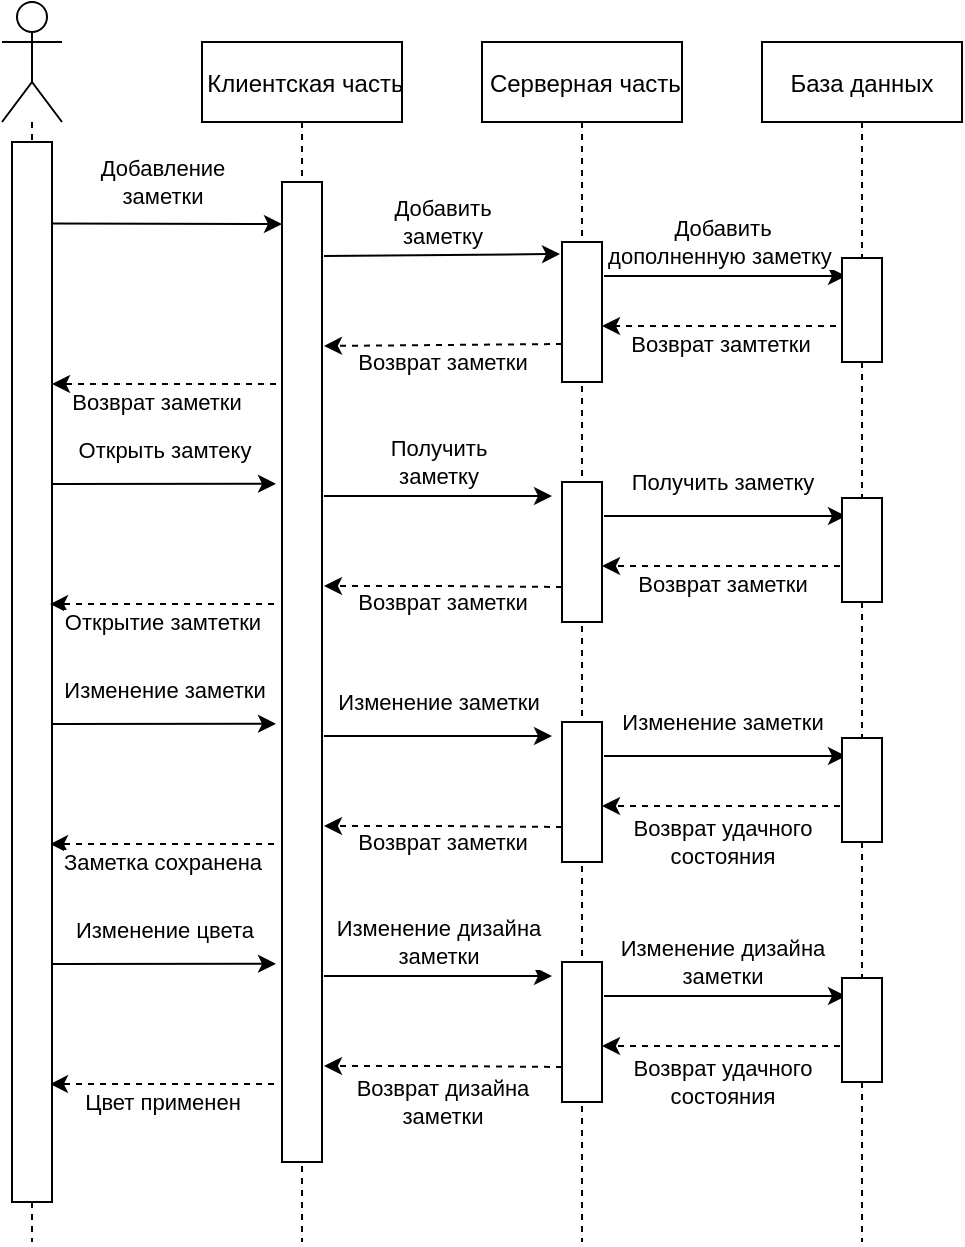 <mxfile version="15.8.7" type="device"><diagram id="kgpKYQtTHZ0yAKxKKP6v" name="Page-1"><mxGraphModel dx="1422" dy="865" grid="1" gridSize="10" guides="1" tooltips="1" connect="1" arrows="1" fold="1" page="1" pageScale="1" pageWidth="850" pageHeight="1100" math="0" shadow="0"><root><mxCell id="0"/><mxCell id="1" parent="0"/><mxCell id="3nuBFxr9cyL0pnOWT2aG-5" value=" Клиентская часть" style="shape=umlLifeline;perimeter=lifelinePerimeter;container=1;collapsible=0;recursiveResize=0;rounded=0;shadow=0;strokeWidth=1;" parent="1" vertex="1"><mxGeometry x="300" y="80" width="100" height="600" as="geometry"/></mxCell><mxCell id="RAT6VOIHHX5JBdPl5J7v-21" value="Возврат заметки" style="endArrow=classic;html=1;rounded=0;dashed=1;exitX=-0.15;exitY=0.206;exitDx=0;exitDy=0;exitPerimeter=0;" edge="1" parent="3nuBFxr9cyL0pnOWT2aG-5" source="RAT6VOIHHX5JBdPl5J7v-8"><mxGeometry x="0.077" y="9" width="50" height="50" relative="1" as="geometry"><mxPoint x="44" y="170" as="sourcePoint"/><mxPoint x="-75" y="171" as="targetPoint"/><mxPoint as="offset"/></mxGeometry></mxCell><mxCell id="RAT6VOIHHX5JBdPl5J7v-29" value="Открыть замтеку" style="endArrow=classic;html=1;rounded=0;entryX=-0.15;entryY=0.308;entryDx=0;entryDy=0;entryPerimeter=0;" edge="1" parent="3nuBFxr9cyL0pnOWT2aG-5" target="RAT6VOIHHX5JBdPl5J7v-8"><mxGeometry x="0.002" y="16" width="50" height="50" relative="1" as="geometry"><mxPoint x="-75" y="221" as="sourcePoint"/><mxPoint x="30" y="221" as="targetPoint"/><mxPoint y="-1" as="offset"/></mxGeometry></mxCell><mxCell id="RAT6VOIHHX5JBdPl5J7v-7" style="edgeStyle=orthogonalEdgeStyle;rounded=0;orthogonalLoop=1;jettySize=auto;html=1;dashed=1;endArrow=none;endFill=0;" edge="1" parent="1" source="RAT6VOIHHX5JBdPl5J7v-1"><mxGeometry relative="1" as="geometry"><mxPoint x="215" y="680" as="targetPoint"/></mxGeometry></mxCell><mxCell id="RAT6VOIHHX5JBdPl5J7v-1" value="" style="shape=umlActor;verticalLabelPosition=bottom;verticalAlign=top;html=1;outlineConnect=0;" vertex="1" parent="1"><mxGeometry x="200" y="60" width="30" height="60" as="geometry"/></mxCell><mxCell id="RAT6VOIHHX5JBdPl5J7v-5" value=" Серверная часть" style="shape=umlLifeline;perimeter=lifelinePerimeter;container=1;collapsible=0;recursiveResize=0;rounded=0;shadow=0;strokeWidth=1;" vertex="1" parent="1"><mxGeometry x="440" y="80" width="100" height="600" as="geometry"/></mxCell><mxCell id="RAT6VOIHHX5JBdPl5J7v-12" value="" style="rounded=0;whiteSpace=wrap;html=1;" vertex="1" parent="RAT6VOIHHX5JBdPl5J7v-5"><mxGeometry x="40" y="100" width="20" height="70" as="geometry"/></mxCell><mxCell id="RAT6VOIHHX5JBdPl5J7v-20" value="Возврат заметки" style="endArrow=classic;html=1;rounded=0;dashed=1;" edge="1" parent="RAT6VOIHHX5JBdPl5J7v-5"><mxGeometry x="0.01" y="8" width="50" height="50" relative="1" as="geometry"><mxPoint x="40" y="151" as="sourcePoint"/><mxPoint x="-79" y="152" as="targetPoint"/><mxPoint as="offset"/></mxGeometry></mxCell><mxCell id="RAT6VOIHHX5JBdPl5J7v-6" value="База данных" style="shape=umlLifeline;perimeter=lifelinePerimeter;container=1;collapsible=0;recursiveResize=0;rounded=0;shadow=0;strokeWidth=1;" vertex="1" parent="1"><mxGeometry x="580" y="80" width="100" height="600" as="geometry"/></mxCell><mxCell id="RAT6VOIHHX5JBdPl5J7v-22" value="" style="rounded=0;whiteSpace=wrap;html=1;" vertex="1" parent="RAT6VOIHHX5JBdPl5J7v-6"><mxGeometry x="-100" y="220" width="20" height="70" as="geometry"/></mxCell><mxCell id="RAT6VOIHHX5JBdPl5J7v-23" value="Возврат заметки" style="endArrow=classic;html=1;rounded=0;dashed=1;exitX=0;exitY=0.75;exitDx=0;exitDy=0;" edge="1" parent="RAT6VOIHHX5JBdPl5J7v-6" source="RAT6VOIHHX5JBdPl5J7v-22"><mxGeometry x="0.007" y="8" width="50" height="50" relative="1" as="geometry"><mxPoint x="-100" y="271" as="sourcePoint"/><mxPoint x="-219" y="272" as="targetPoint"/><Array as="points"><mxPoint x="-160" y="272"/></Array><mxPoint as="offset"/></mxGeometry></mxCell><mxCell id="RAT6VOIHHX5JBdPl5J7v-24" value="Получить&lt;br&gt;заметку" style="endArrow=classic;html=1;rounded=0;" edge="1" parent="RAT6VOIHHX5JBdPl5J7v-6"><mxGeometry x="0.002" y="16" width="50" height="50" relative="1" as="geometry"><mxPoint x="-219" y="227" as="sourcePoint"/><mxPoint x="-105" y="227" as="targetPoint"/><mxPoint y="-1" as="offset"/></mxGeometry></mxCell><mxCell id="RAT6VOIHHX5JBdPl5J7v-25" value="" style="endArrow=classic;html=1;rounded=0;" edge="1" parent="RAT6VOIHHX5JBdPl5J7v-6"><mxGeometry width="50" height="50" relative="1" as="geometry"><mxPoint x="-79" y="237" as="sourcePoint"/><mxPoint x="42" y="237" as="targetPoint"/></mxGeometry></mxCell><mxCell id="RAT6VOIHHX5JBdPl5J7v-26" value="Получить заметку" style="edgeLabel;html=1;align=center;verticalAlign=middle;resizable=0;points=[];" vertex="1" connectable="0" parent="RAT6VOIHHX5JBdPl5J7v-25"><mxGeometry x="-0.207" relative="1" as="geometry"><mxPoint x="11" y="-17" as="offset"/></mxGeometry></mxCell><mxCell id="RAT6VOIHHX5JBdPl5J7v-27" value="" style="rounded=0;whiteSpace=wrap;html=1;" vertex="1" parent="RAT6VOIHHX5JBdPl5J7v-6"><mxGeometry x="40" y="228" width="20" height="52" as="geometry"/></mxCell><mxCell id="RAT6VOIHHX5JBdPl5J7v-28" value="Возврат заметки" style="endArrow=classic;html=1;rounded=0;dashed=1;" edge="1" parent="RAT6VOIHHX5JBdPl5J7v-6"><mxGeometry x="-0.007" y="9" width="50" height="50" relative="1" as="geometry"><mxPoint x="39" y="262" as="sourcePoint"/><mxPoint x="-80" y="262" as="targetPoint"/><mxPoint as="offset"/></mxGeometry></mxCell><mxCell id="RAT6VOIHHX5JBdPl5J7v-31" value="Изменение заметки" style="endArrow=classic;html=1;rounded=0;entryX=-0.15;entryY=0.308;entryDx=0;entryDy=0;entryPerimeter=0;" edge="1" parent="RAT6VOIHHX5JBdPl5J7v-6"><mxGeometry x="0.002" y="16" width="50" height="50" relative="1" as="geometry"><mxPoint x="-355" y="341" as="sourcePoint"/><mxPoint x="-243" y="340.92" as="targetPoint"/><mxPoint y="-1" as="offset"/></mxGeometry></mxCell><mxCell id="RAT6VOIHHX5JBdPl5J7v-32" value="" style="rounded=0;whiteSpace=wrap;html=1;" vertex="1" parent="RAT6VOIHHX5JBdPl5J7v-6"><mxGeometry x="-100" y="340" width="20" height="70" as="geometry"/></mxCell><mxCell id="RAT6VOIHHX5JBdPl5J7v-33" value="Возврат заметки" style="endArrow=classic;html=1;rounded=0;dashed=1;exitX=0;exitY=0.75;exitDx=0;exitDy=0;" edge="1" parent="RAT6VOIHHX5JBdPl5J7v-6" source="RAT6VOIHHX5JBdPl5J7v-32"><mxGeometry x="0.007" y="8" width="50" height="50" relative="1" as="geometry"><mxPoint x="-680" y="311" as="sourcePoint"/><mxPoint x="-219" y="392" as="targetPoint"/><Array as="points"><mxPoint x="-160" y="392"/></Array><mxPoint as="offset"/></mxGeometry></mxCell><mxCell id="RAT6VOIHHX5JBdPl5J7v-34" value="Изменение заметки" style="endArrow=classic;html=1;rounded=0;" edge="1" parent="RAT6VOIHHX5JBdPl5J7v-6"><mxGeometry x="0.002" y="16" width="50" height="50" relative="1" as="geometry"><mxPoint x="-219" y="347" as="sourcePoint"/><mxPoint x="-105" y="347" as="targetPoint"/><mxPoint y="-1" as="offset"/></mxGeometry></mxCell><mxCell id="RAT6VOIHHX5JBdPl5J7v-35" value="" style="endArrow=classic;html=1;rounded=0;" edge="1" parent="RAT6VOIHHX5JBdPl5J7v-6"><mxGeometry width="50" height="50" relative="1" as="geometry"><mxPoint x="-79" y="357" as="sourcePoint"/><mxPoint x="42" y="357" as="targetPoint"/></mxGeometry></mxCell><mxCell id="RAT6VOIHHX5JBdPl5J7v-36" value="Изменение заметки" style="edgeLabel;html=1;align=center;verticalAlign=middle;resizable=0;points=[];" vertex="1" connectable="0" parent="RAT6VOIHHX5JBdPl5J7v-35"><mxGeometry x="-0.207" relative="1" as="geometry"><mxPoint x="11" y="-17" as="offset"/></mxGeometry></mxCell><mxCell id="RAT6VOIHHX5JBdPl5J7v-37" value="" style="rounded=0;whiteSpace=wrap;html=1;" vertex="1" parent="RAT6VOIHHX5JBdPl5J7v-6"><mxGeometry x="40" y="348" width="20" height="52" as="geometry"/></mxCell><mxCell id="RAT6VOIHHX5JBdPl5J7v-38" value="Возврат удачного &lt;br&gt;состояния" style="endArrow=classic;html=1;rounded=0;dashed=1;" edge="1" parent="RAT6VOIHHX5JBdPl5J7v-6"><mxGeometry x="-0.008" y="18" width="50" height="50" relative="1" as="geometry"><mxPoint x="39" y="382" as="sourcePoint"/><mxPoint x="-80" y="382" as="targetPoint"/><mxPoint as="offset"/></mxGeometry></mxCell><mxCell id="RAT6VOIHHX5JBdPl5J7v-39" value="Заметка сохранена" style="endArrow=classic;html=1;rounded=0;dashed=1;exitX=-0.15;exitY=0.206;exitDx=0;exitDy=0;exitPerimeter=0;" edge="1" parent="RAT6VOIHHX5JBdPl5J7v-6"><mxGeometry x="0.0" y="9" width="50" height="50" relative="1" as="geometry"><mxPoint x="-244" y="401" as="sourcePoint"/><mxPoint x="-356" y="401.06" as="targetPoint"/><mxPoint as="offset"/></mxGeometry></mxCell><mxCell id="RAT6VOIHHX5JBdPl5J7v-40" value="Изменение цвета" style="endArrow=classic;html=1;rounded=0;entryX=-0.15;entryY=0.308;entryDx=0;entryDy=0;entryPerimeter=0;" edge="1" parent="RAT6VOIHHX5JBdPl5J7v-6"><mxGeometry x="0.002" y="16" width="50" height="50" relative="1" as="geometry"><mxPoint x="-355" y="461" as="sourcePoint"/><mxPoint x="-243" y="460.92" as="targetPoint"/><mxPoint y="-1" as="offset"/></mxGeometry></mxCell><mxCell id="RAT6VOIHHX5JBdPl5J7v-41" value="" style="rounded=0;whiteSpace=wrap;html=1;" vertex="1" parent="RAT6VOIHHX5JBdPl5J7v-6"><mxGeometry x="-100" y="460" width="20" height="70" as="geometry"/></mxCell><mxCell id="RAT6VOIHHX5JBdPl5J7v-42" value="Возврат дизайна&lt;br&gt;заметки" style="endArrow=classic;html=1;rounded=0;dashed=1;exitX=0;exitY=0.75;exitDx=0;exitDy=0;" edge="1" parent="RAT6VOIHHX5JBdPl5J7v-6" source="RAT6VOIHHX5JBdPl5J7v-41"><mxGeometry x="0.006" y="18" width="50" height="50" relative="1" as="geometry"><mxPoint x="-1260" y="351" as="sourcePoint"/><mxPoint x="-219" y="512" as="targetPoint"/><Array as="points"><mxPoint x="-160" y="512"/></Array><mxPoint as="offset"/></mxGeometry></mxCell><mxCell id="RAT6VOIHHX5JBdPl5J7v-43" value="Изменение дизайна &lt;br&gt;заметки" style="endArrow=classic;html=1;rounded=0;" edge="1" parent="RAT6VOIHHX5JBdPl5J7v-6"><mxGeometry x="0.002" y="16" width="50" height="50" relative="1" as="geometry"><mxPoint x="-219" y="467" as="sourcePoint"/><mxPoint x="-105" y="467" as="targetPoint"/><mxPoint y="-1" as="offset"/></mxGeometry></mxCell><mxCell id="RAT6VOIHHX5JBdPl5J7v-44" value="" style="endArrow=classic;html=1;rounded=0;" edge="1" parent="RAT6VOIHHX5JBdPl5J7v-6"><mxGeometry width="50" height="50" relative="1" as="geometry"><mxPoint x="-79" y="477" as="sourcePoint"/><mxPoint x="42" y="477" as="targetPoint"/></mxGeometry></mxCell><mxCell id="RAT6VOIHHX5JBdPl5J7v-45" value="Изменение дизайна&lt;br&gt;заметки" style="edgeLabel;html=1;align=center;verticalAlign=middle;resizable=0;points=[];" vertex="1" connectable="0" parent="RAT6VOIHHX5JBdPl5J7v-44"><mxGeometry x="-0.207" relative="1" as="geometry"><mxPoint x="11" y="-17" as="offset"/></mxGeometry></mxCell><mxCell id="RAT6VOIHHX5JBdPl5J7v-46" value="" style="rounded=0;whiteSpace=wrap;html=1;" vertex="1" parent="RAT6VOIHHX5JBdPl5J7v-6"><mxGeometry x="40" y="468" width="20" height="52" as="geometry"/></mxCell><mxCell id="RAT6VOIHHX5JBdPl5J7v-47" value="Возврат удачного &lt;br&gt;состояния" style="endArrow=classic;html=1;rounded=0;dashed=1;" edge="1" parent="RAT6VOIHHX5JBdPl5J7v-6"><mxGeometry x="-0.008" y="18" width="50" height="50" relative="1" as="geometry"><mxPoint x="39" y="502" as="sourcePoint"/><mxPoint x="-80" y="502" as="targetPoint"/><mxPoint as="offset"/></mxGeometry></mxCell><mxCell id="RAT6VOIHHX5JBdPl5J7v-48" value="Цвет применен" style="endArrow=classic;html=1;rounded=0;dashed=1;exitX=-0.15;exitY=0.206;exitDx=0;exitDy=0;exitPerimeter=0;" edge="1" parent="RAT6VOIHHX5JBdPl5J7v-6"><mxGeometry x="0.0" y="9" width="50" height="50" relative="1" as="geometry"><mxPoint x="-244" y="521" as="sourcePoint"/><mxPoint x="-356" y="521.06" as="targetPoint"/><mxPoint as="offset"/></mxGeometry></mxCell><mxCell id="RAT6VOIHHX5JBdPl5J7v-8" value="" style="rounded=0;whiteSpace=wrap;html=1;" vertex="1" parent="1"><mxGeometry x="340" y="150" width="20" height="490" as="geometry"/></mxCell><mxCell id="RAT6VOIHHX5JBdPl5J7v-9" value="" style="rounded=0;whiteSpace=wrap;html=1;" vertex="1" parent="1"><mxGeometry x="205" y="130" width="20" height="530" as="geometry"/></mxCell><mxCell id="RAT6VOIHHX5JBdPl5J7v-11" value="Добавление&lt;br&gt;заметки" style="endArrow=classic;html=1;rounded=0;exitX=1;exitY=0.077;exitDx=0;exitDy=0;exitPerimeter=0;" edge="1" parent="1" source="RAT6VOIHHX5JBdPl5J7v-9"><mxGeometry x="-0.044" y="21" width="50" height="50" relative="1" as="geometry"><mxPoint x="400" y="470" as="sourcePoint"/><mxPoint x="340" y="171" as="targetPoint"/><mxPoint as="offset"/></mxGeometry></mxCell><mxCell id="RAT6VOIHHX5JBdPl5J7v-15" value="Добавить &lt;br&gt;заметку" style="endArrow=classic;html=1;rounded=0;" edge="1" parent="1"><mxGeometry x="0.002" y="16" width="50" height="50" relative="1" as="geometry"><mxPoint x="361" y="187" as="sourcePoint"/><mxPoint x="479" y="186" as="targetPoint"/><mxPoint y="-1" as="offset"/></mxGeometry></mxCell><mxCell id="RAT6VOIHHX5JBdPl5J7v-16" value="" style="endArrow=classic;html=1;rounded=0;" edge="1" parent="1"><mxGeometry width="50" height="50" relative="1" as="geometry"><mxPoint x="501" y="197" as="sourcePoint"/><mxPoint x="622" y="197" as="targetPoint"/></mxGeometry></mxCell><mxCell id="RAT6VOIHHX5JBdPl5J7v-18" value="Добавить&lt;br&gt;дополненную заметку&amp;nbsp;" style="edgeLabel;html=1;align=center;verticalAlign=middle;resizable=0;points=[];" vertex="1" connectable="0" parent="RAT6VOIHHX5JBdPl5J7v-16"><mxGeometry x="-0.207" relative="1" as="geometry"><mxPoint x="11" y="-17" as="offset"/></mxGeometry></mxCell><mxCell id="RAT6VOIHHX5JBdPl5J7v-17" value="" style="rounded=0;whiteSpace=wrap;html=1;" vertex="1" parent="1"><mxGeometry x="620" y="188" width="20" height="52" as="geometry"/></mxCell><mxCell id="RAT6VOIHHX5JBdPl5J7v-19" value="Возврат замтетки" style="endArrow=classic;html=1;rounded=0;dashed=1;" edge="1" parent="1"><mxGeometry x="-0.007" y="9" width="50" height="50" relative="1" as="geometry"><mxPoint x="617" y="222" as="sourcePoint"/><mxPoint x="500" y="222" as="targetPoint"/><mxPoint as="offset"/></mxGeometry></mxCell><mxCell id="RAT6VOIHHX5JBdPl5J7v-30" value="Открытие замтетки" style="endArrow=classic;html=1;rounded=0;dashed=1;exitX=-0.15;exitY=0.206;exitDx=0;exitDy=0;exitPerimeter=0;" edge="1" parent="1"><mxGeometry x="0.0" y="9" width="50" height="50" relative="1" as="geometry"><mxPoint x="336" y="361.0" as="sourcePoint"/><mxPoint x="224" y="361.06" as="targetPoint"/><mxPoint as="offset"/></mxGeometry></mxCell></root></mxGraphModel></diagram></mxfile>